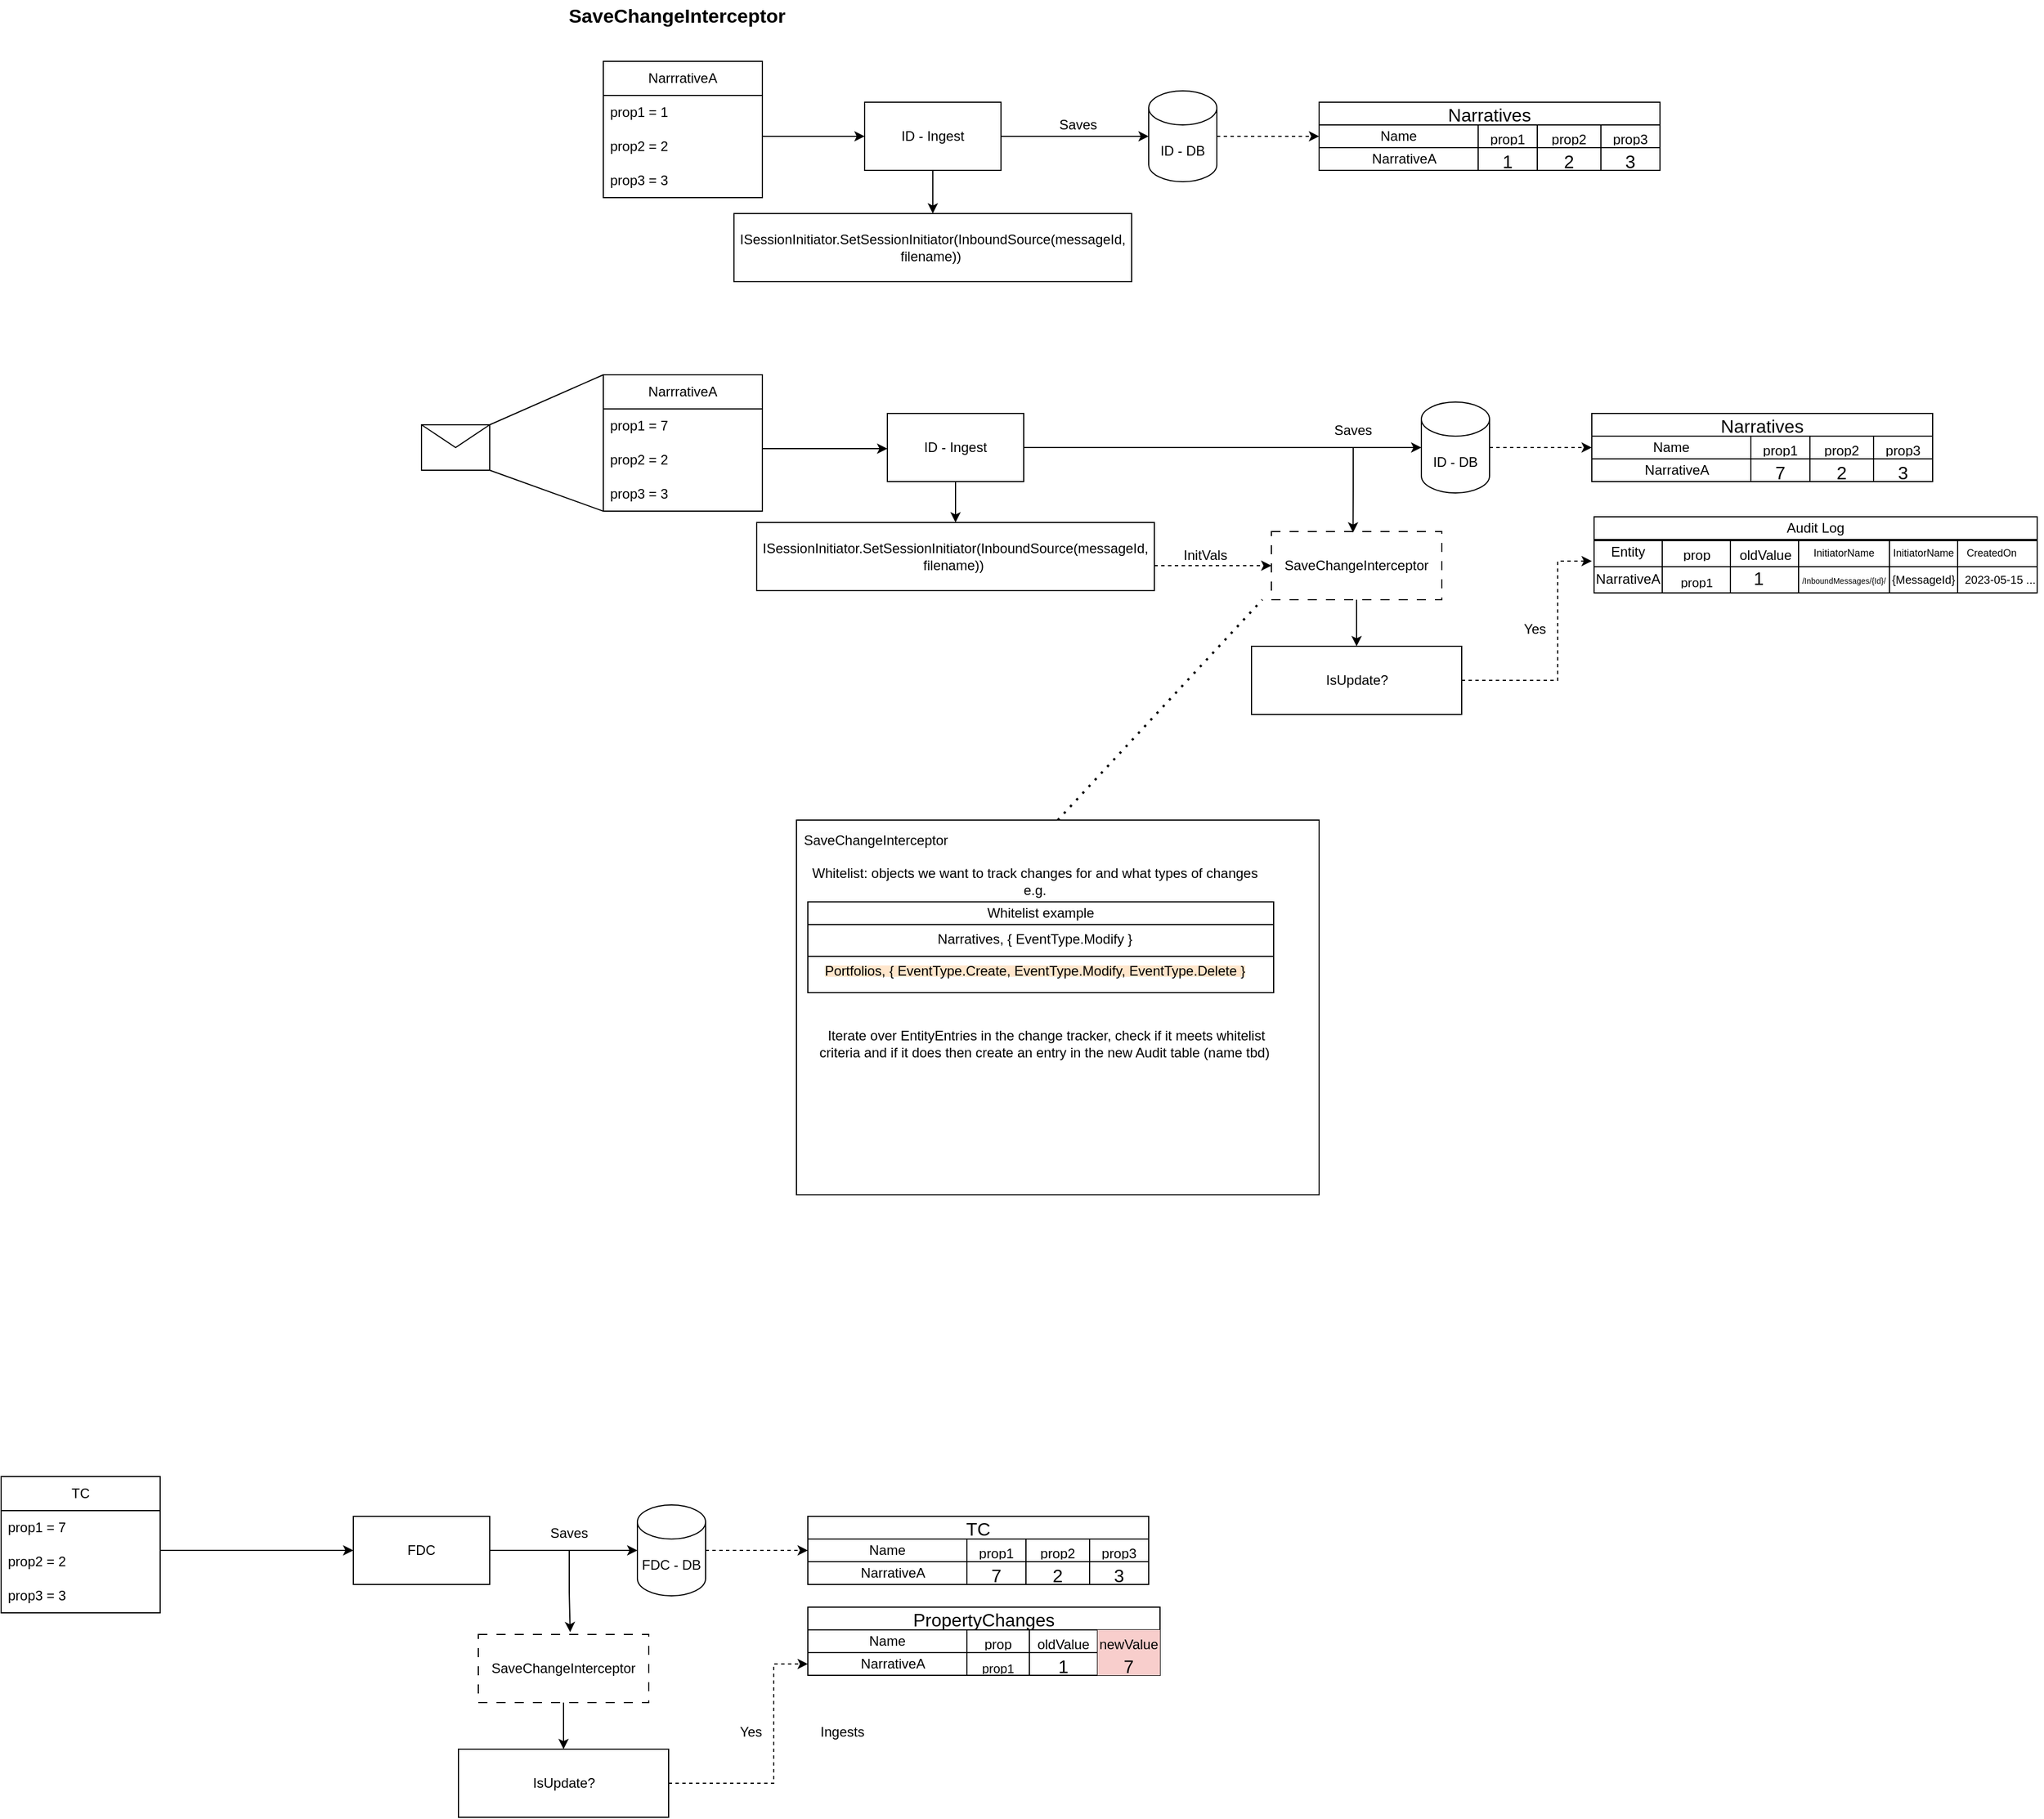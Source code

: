 <mxfile version="21.4.0" type="github" pages="2">
  <diagram name="Page-1" id="tGEptBp3FGZiE534J11y">
    <mxGraphModel dx="3375" dy="1175" grid="1" gridSize="10" guides="1" tooltips="1" connect="1" arrows="1" fold="1" page="1" pageScale="1" pageWidth="1169" pageHeight="827" math="0" shadow="0">
      <root>
        <mxCell id="0" />
        <mxCell id="1" parent="0" />
        <mxCell id="yTSs1VRWwanD6nTNHNd--1" value="&lt;font style=&quot;font-size: 17px;&quot;&gt;&lt;b&gt;SaveChangeInterceptor&lt;/b&gt;&lt;/font&gt;" style="text;html=1;strokeColor=none;fillColor=none;align=center;verticalAlign=middle;whiteSpace=wrap;rounded=0;" parent="1" vertex="1">
          <mxGeometry x="30" y="60" width="190" height="30" as="geometry" />
        </mxCell>
        <mxCell id="yTSs1VRWwanD6nTNHNd--70" style="edgeStyle=orthogonalEdgeStyle;rounded=0;orthogonalLoop=1;jettySize=auto;html=1;entryX=0;entryY=0.5;entryDx=0;entryDy=0;dashed=1;" parent="1" source="yTSs1VRWwanD6nTNHNd--2" target="yTSs1VRWwanD6nTNHNd--56" edge="1">
          <mxGeometry relative="1" as="geometry" />
        </mxCell>
        <mxCell id="yTSs1VRWwanD6nTNHNd--2" value="ID - DB" style="shape=cylinder3;whiteSpace=wrap;html=1;boundedLbl=1;backgroundOutline=1;size=15;" parent="1" vertex="1">
          <mxGeometry x="540" y="140" width="60" height="80" as="geometry" />
        </mxCell>
        <mxCell id="3TcxSZ5bxZs2HCXoMVpQ-3" value="" style="edgeStyle=orthogonalEdgeStyle;rounded=0;orthogonalLoop=1;jettySize=auto;html=1;" edge="1" parent="1" source="yTSs1VRWwanD6nTNHNd--3" target="3TcxSZ5bxZs2HCXoMVpQ-1">
          <mxGeometry relative="1" as="geometry" />
        </mxCell>
        <mxCell id="3TcxSZ5bxZs2HCXoMVpQ-4" style="edgeStyle=orthogonalEdgeStyle;rounded=0;orthogonalLoop=1;jettySize=auto;html=1;exitX=1;exitY=0.5;exitDx=0;exitDy=0;" edge="1" parent="1" source="yTSs1VRWwanD6nTNHNd--3" target="yTSs1VRWwanD6nTNHNd--2">
          <mxGeometry relative="1" as="geometry" />
        </mxCell>
        <mxCell id="yTSs1VRWwanD6nTNHNd--3" value="ID - Ingest" style="rounded=0;whiteSpace=wrap;html=1;" parent="1" vertex="1">
          <mxGeometry x="290" y="150" width="120" height="60" as="geometry" />
        </mxCell>
        <mxCell id="yTSs1VRWwanD6nTNHNd--11" value="NarrrativeA" style="swimlane;fontStyle=0;childLayout=stackLayout;horizontal=1;startSize=30;horizontalStack=0;resizeParent=1;resizeParentMax=0;resizeLast=0;collapsible=1;marginBottom=0;whiteSpace=wrap;html=1;" parent="1" vertex="1">
          <mxGeometry x="60" y="114" width="140" height="120" as="geometry" />
        </mxCell>
        <mxCell id="yTSs1VRWwanD6nTNHNd--12" value="prop1 = 1" style="text;strokeColor=none;fillColor=none;align=left;verticalAlign=middle;spacingLeft=4;spacingRight=4;overflow=hidden;points=[[0,0.5],[1,0.5]];portConstraint=eastwest;rotatable=0;whiteSpace=wrap;html=1;" parent="yTSs1VRWwanD6nTNHNd--11" vertex="1">
          <mxGeometry y="30" width="140" height="30" as="geometry" />
        </mxCell>
        <mxCell id="yTSs1VRWwanD6nTNHNd--13" value="prop2 = 2" style="text;strokeColor=none;fillColor=none;align=left;verticalAlign=middle;spacingLeft=4;spacingRight=4;overflow=hidden;points=[[0,0.5],[1,0.5]];portConstraint=eastwest;rotatable=0;whiteSpace=wrap;html=1;" parent="yTSs1VRWwanD6nTNHNd--11" vertex="1">
          <mxGeometry y="60" width="140" height="30" as="geometry" />
        </mxCell>
        <mxCell id="yTSs1VRWwanD6nTNHNd--14" value="prop3 = 3" style="text;strokeColor=none;fillColor=none;align=left;verticalAlign=middle;spacingLeft=4;spacingRight=4;overflow=hidden;points=[[0,0.5],[1,0.5]];portConstraint=eastwest;rotatable=0;whiteSpace=wrap;html=1;" parent="yTSs1VRWwanD6nTNHNd--11" vertex="1">
          <mxGeometry y="90" width="140" height="30" as="geometry" />
        </mxCell>
        <mxCell id="yTSs1VRWwanD6nTNHNd--141" value="" style="edgeStyle=orthogonalEdgeStyle;rounded=0;orthogonalLoop=1;jettySize=auto;html=1;" parent="1" source="yTSs1VRWwanD6nTNHNd--19" target="yTSs1VRWwanD6nTNHNd--140" edge="1">
          <mxGeometry relative="1" as="geometry" />
        </mxCell>
        <mxCell id="yTSs1VRWwanD6nTNHNd--19" value="SaveChangeInterceptor" style="rounded=0;whiteSpace=wrap;html=1;dashed=1;dashPattern=8 8;" parent="1" vertex="1">
          <mxGeometry x="648" y="528" width="150" height="60" as="geometry" />
        </mxCell>
        <mxCell id="yTSs1VRWwanD6nTNHNd--21" style="edgeStyle=orthogonalEdgeStyle;rounded=0;orthogonalLoop=1;jettySize=auto;html=1;" parent="1" source="yTSs1VRWwanD6nTNHNd--13" target="yTSs1VRWwanD6nTNHNd--3" edge="1">
          <mxGeometry relative="1" as="geometry">
            <Array as="points">
              <mxPoint x="230" y="180" />
              <mxPoint x="230" y="180" />
            </Array>
          </mxGeometry>
        </mxCell>
        <mxCell id="yTSs1VRWwanD6nTNHNd--23" value="Saves" style="text;html=1;strokeColor=none;fillColor=none;align=center;verticalAlign=middle;whiteSpace=wrap;rounded=0;" parent="1" vertex="1">
          <mxGeometry x="448" y="155" width="60" height="30" as="geometry" />
        </mxCell>
        <mxCell id="yTSs1VRWwanD6nTNHNd--55" value="Narratives" style="shape=table;startSize=20;container=1;collapsible=0;childLayout=tableLayout;strokeColor=default;fontSize=16;" parent="1" vertex="1">
          <mxGeometry x="690" y="150" width="300" height="60" as="geometry" />
        </mxCell>
        <mxCell id="yTSs1VRWwanD6nTNHNd--56" value="" style="shape=tableRow;horizontal=0;startSize=140;swimlaneHead=0;swimlaneBody=0;strokeColor=inherit;top=0;left=0;bottom=0;right=0;collapsible=0;dropTarget=0;fillColor=none;points=[[0,0.5],[1,0.5]];portConstraint=eastwest;fontSize=16;" parent="yTSs1VRWwanD6nTNHNd--55" vertex="1">
          <mxGeometry y="20" width="300" height="20" as="geometry" />
        </mxCell>
        <mxCell id="yTSs1VRWwanD6nTNHNd--57" value="&lt;font style=&quot;font-size: 12px;&quot;&gt;prop1&lt;/font&gt;" style="shape=partialRectangle;html=1;whiteSpace=wrap;connectable=0;strokeColor=inherit;overflow=hidden;fillColor=none;top=0;left=0;bottom=0;right=0;pointerEvents=1;fontSize=16;verticalAlign=bottom;horizontal=1;labelPosition=center;verticalLabelPosition=middle;align=center;" parent="yTSs1VRWwanD6nTNHNd--56" vertex="1">
          <mxGeometry x="140" width="52" height="20" as="geometry">
            <mxRectangle width="52" height="20" as="alternateBounds" />
          </mxGeometry>
        </mxCell>
        <mxCell id="yTSs1VRWwanD6nTNHNd--58" value="&lt;font style=&quot;font-size: 12px;&quot;&gt;prop2&lt;/font&gt;" style="shape=partialRectangle;html=1;whiteSpace=wrap;connectable=0;strokeColor=inherit;overflow=hidden;fillColor=none;top=0;left=0;bottom=0;right=0;pointerEvents=1;fontSize=16;verticalAlign=bottom;" parent="yTSs1VRWwanD6nTNHNd--56" vertex="1">
          <mxGeometry x="192" width="56" height="20" as="geometry">
            <mxRectangle width="56" height="20" as="alternateBounds" />
          </mxGeometry>
        </mxCell>
        <mxCell id="yTSs1VRWwanD6nTNHNd--59" value="&lt;font style=&quot;font-size: 12px;&quot;&gt;prop3&lt;/font&gt;" style="shape=partialRectangle;html=1;whiteSpace=wrap;connectable=0;strokeColor=inherit;overflow=hidden;fillColor=none;top=0;left=0;bottom=0;right=0;pointerEvents=1;fontSize=16;verticalAlign=bottom;" parent="yTSs1VRWwanD6nTNHNd--56" vertex="1">
          <mxGeometry x="248" width="52" height="20" as="geometry">
            <mxRectangle width="52" height="20" as="alternateBounds" />
          </mxGeometry>
        </mxCell>
        <mxCell id="yTSs1VRWwanD6nTNHNd--60" value="" style="shape=tableRow;horizontal=0;startSize=140;swimlaneHead=0;swimlaneBody=0;strokeColor=inherit;top=0;left=0;bottom=0;right=0;collapsible=0;dropTarget=0;fillColor=none;points=[[0,0.5],[1,0.5]];portConstraint=eastwest;fontSize=16;" parent="yTSs1VRWwanD6nTNHNd--55" vertex="1">
          <mxGeometry y="40" width="300" height="20" as="geometry" />
        </mxCell>
        <mxCell id="yTSs1VRWwanD6nTNHNd--61" value="1" style="shape=partialRectangle;html=1;whiteSpace=wrap;connectable=0;strokeColor=inherit;overflow=hidden;fillColor=none;top=0;left=0;bottom=0;right=0;pointerEvents=1;fontSize=16;" parent="yTSs1VRWwanD6nTNHNd--60" vertex="1">
          <mxGeometry x="140" width="52" height="20" as="geometry">
            <mxRectangle width="52" height="20" as="alternateBounds" />
          </mxGeometry>
        </mxCell>
        <mxCell id="yTSs1VRWwanD6nTNHNd--62" value="2" style="shape=partialRectangle;html=1;whiteSpace=wrap;connectable=0;strokeColor=inherit;overflow=hidden;fillColor=none;top=0;left=0;bottom=0;right=0;pointerEvents=1;fontSize=16;" parent="yTSs1VRWwanD6nTNHNd--60" vertex="1">
          <mxGeometry x="192" width="56" height="20" as="geometry">
            <mxRectangle width="56" height="20" as="alternateBounds" />
          </mxGeometry>
        </mxCell>
        <mxCell id="yTSs1VRWwanD6nTNHNd--63" value="3" style="shape=partialRectangle;html=1;whiteSpace=wrap;connectable=0;strokeColor=inherit;overflow=hidden;fillColor=none;top=0;left=0;bottom=0;right=0;pointerEvents=1;fontSize=16;" parent="yTSs1VRWwanD6nTNHNd--60" vertex="1">
          <mxGeometry x="248" width="52" height="20" as="geometry">
            <mxRectangle width="52" height="20" as="alternateBounds" />
          </mxGeometry>
        </mxCell>
        <mxCell id="yTSs1VRWwanD6nTNHNd--68" value="Name" style="text;html=1;strokeColor=none;fillColor=none;align=center;verticalAlign=middle;whiteSpace=wrap;rounded=0;" parent="1" vertex="1">
          <mxGeometry x="730" y="170" width="60" height="20" as="geometry" />
        </mxCell>
        <mxCell id="yTSs1VRWwanD6nTNHNd--69" value="NarrativeA" style="text;html=1;strokeColor=none;fillColor=none;align=center;verticalAlign=middle;whiteSpace=wrap;rounded=0;" parent="1" vertex="1">
          <mxGeometry x="730" y="190" width="70" height="20" as="geometry" />
        </mxCell>
        <mxCell id="yTSs1VRWwanD6nTNHNd--71" style="edgeStyle=orthogonalEdgeStyle;rounded=0;orthogonalLoop=1;jettySize=auto;html=1;entryX=0;entryY=0.5;entryDx=0;entryDy=0;dashed=1;" parent="1" source="yTSs1VRWwanD6nTNHNd--72" target="yTSs1VRWwanD6nTNHNd--83" edge="1">
          <mxGeometry relative="1" as="geometry" />
        </mxCell>
        <mxCell id="yTSs1VRWwanD6nTNHNd--72" value="ID - DB" style="shape=cylinder3;whiteSpace=wrap;html=1;boundedLbl=1;backgroundOutline=1;size=15;" parent="1" vertex="1">
          <mxGeometry x="780" y="414" width="60" height="80" as="geometry" />
        </mxCell>
        <mxCell id="3TcxSZ5bxZs2HCXoMVpQ-6" value="" style="edgeStyle=orthogonalEdgeStyle;rounded=0;orthogonalLoop=1;jettySize=auto;html=1;" edge="1" parent="1" source="yTSs1VRWwanD6nTNHNd--73" target="3TcxSZ5bxZs2HCXoMVpQ-5">
          <mxGeometry relative="1" as="geometry" />
        </mxCell>
        <mxCell id="yTSs1VRWwanD6nTNHNd--73" value="ID - Ingest" style="rounded=0;whiteSpace=wrap;html=1;" parent="1" vertex="1">
          <mxGeometry x="310" y="424" width="120" height="60" as="geometry" />
        </mxCell>
        <mxCell id="yTSs1VRWwanD6nTNHNd--74" style="edgeStyle=orthogonalEdgeStyle;rounded=0;orthogonalLoop=1;jettySize=auto;html=1;entryX=0;entryY=0.5;entryDx=0;entryDy=0;entryPerimeter=0;exitX=1;exitY=0.5;exitDx=0;exitDy=0;" parent="1" source="yTSs1VRWwanD6nTNHNd--73" target="yTSs1VRWwanD6nTNHNd--72" edge="1">
          <mxGeometry relative="1" as="geometry">
            <mxPoint x="785" y="454" as="sourcePoint" />
          </mxGeometry>
        </mxCell>
        <mxCell id="yTSs1VRWwanD6nTNHNd--75" value="NarrrativeA" style="swimlane;fontStyle=0;childLayout=stackLayout;horizontal=1;startSize=30;horizontalStack=0;resizeParent=1;resizeParentMax=0;resizeLast=0;collapsible=1;marginBottom=0;whiteSpace=wrap;html=1;" parent="1" vertex="1">
          <mxGeometry x="60" y="390" width="140" height="120" as="geometry" />
        </mxCell>
        <mxCell id="yTSs1VRWwanD6nTNHNd--76" value="prop1 = 7" style="text;strokeColor=none;fillColor=none;align=left;verticalAlign=middle;spacingLeft=4;spacingRight=4;overflow=hidden;points=[[0,0.5],[1,0.5]];portConstraint=eastwest;rotatable=0;whiteSpace=wrap;html=1;" parent="yTSs1VRWwanD6nTNHNd--75" vertex="1">
          <mxGeometry y="30" width="140" height="30" as="geometry" />
        </mxCell>
        <mxCell id="yTSs1VRWwanD6nTNHNd--77" value="prop2 = 2" style="text;strokeColor=none;fillColor=none;align=left;verticalAlign=middle;spacingLeft=4;spacingRight=4;overflow=hidden;points=[[0,0.5],[1,0.5]];portConstraint=eastwest;rotatable=0;whiteSpace=wrap;html=1;" parent="yTSs1VRWwanD6nTNHNd--75" vertex="1">
          <mxGeometry y="60" width="140" height="30" as="geometry" />
        </mxCell>
        <mxCell id="yTSs1VRWwanD6nTNHNd--78" value="prop3 = 3" style="text;strokeColor=none;fillColor=none;align=left;verticalAlign=middle;spacingLeft=4;spacingRight=4;overflow=hidden;points=[[0,0.5],[1,0.5]];portConstraint=eastwest;rotatable=0;whiteSpace=wrap;html=1;" parent="yTSs1VRWwanD6nTNHNd--75" vertex="1">
          <mxGeometry y="90" width="140" height="30" as="geometry" />
        </mxCell>
        <mxCell id="yTSs1VRWwanD6nTNHNd--79" style="edgeStyle=orthogonalEdgeStyle;rounded=0;orthogonalLoop=1;jettySize=auto;html=1;" parent="1" source="yTSs1VRWwanD6nTNHNd--77" target="yTSs1VRWwanD6nTNHNd--73" edge="1">
          <mxGeometry relative="1" as="geometry">
            <Array as="points">
              <mxPoint x="230" y="455" />
              <mxPoint x="230" y="455" />
            </Array>
          </mxGeometry>
        </mxCell>
        <mxCell id="yTSs1VRWwanD6nTNHNd--104" style="edgeStyle=orthogonalEdgeStyle;rounded=0;orthogonalLoop=1;jettySize=auto;html=1;exitX=0.5;exitY=1;exitDx=0;exitDy=0;entryX=0.479;entryY=0.014;entryDx=0;entryDy=0;entryPerimeter=0;" parent="1" source="yTSs1VRWwanD6nTNHNd--80" target="yTSs1VRWwanD6nTNHNd--19" edge="1">
          <mxGeometry relative="1" as="geometry">
            <Array as="points" />
          </mxGeometry>
        </mxCell>
        <mxCell id="yTSs1VRWwanD6nTNHNd--80" value="Saves" style="text;html=1;strokeColor=none;fillColor=none;align=center;verticalAlign=middle;whiteSpace=wrap;rounded=0;" parent="1" vertex="1">
          <mxGeometry x="690" y="424" width="60" height="30" as="geometry" />
        </mxCell>
        <mxCell id="yTSs1VRWwanD6nTNHNd--81" value="Ingests" style="text;html=1;align=center;verticalAlign=middle;resizable=0;points=[];autosize=1;strokeColor=none;fillColor=none;" parent="1" vertex="1">
          <mxGeometry x="240" y="1570" width="60" height="30" as="geometry" />
        </mxCell>
        <mxCell id="yTSs1VRWwanD6nTNHNd--82" value="Narratives" style="shape=table;startSize=20;container=1;collapsible=0;childLayout=tableLayout;strokeColor=default;fontSize=16;" parent="1" vertex="1">
          <mxGeometry x="930" y="424" width="300" height="60" as="geometry" />
        </mxCell>
        <mxCell id="yTSs1VRWwanD6nTNHNd--83" value="" style="shape=tableRow;horizontal=0;startSize=140;swimlaneHead=0;swimlaneBody=0;strokeColor=inherit;top=0;left=0;bottom=0;right=0;collapsible=0;dropTarget=0;fillColor=none;points=[[0,0.5],[1,0.5]];portConstraint=eastwest;fontSize=16;" parent="yTSs1VRWwanD6nTNHNd--82" vertex="1">
          <mxGeometry y="20" width="300" height="20" as="geometry" />
        </mxCell>
        <mxCell id="yTSs1VRWwanD6nTNHNd--84" value="&lt;font style=&quot;font-size: 12px;&quot;&gt;prop1&lt;/font&gt;" style="shape=partialRectangle;html=1;whiteSpace=wrap;connectable=0;strokeColor=inherit;overflow=hidden;fillColor=none;top=0;left=0;bottom=0;right=0;pointerEvents=1;fontSize=16;verticalAlign=bottom;horizontal=1;labelPosition=center;verticalLabelPosition=middle;align=center;" parent="yTSs1VRWwanD6nTNHNd--83" vertex="1">
          <mxGeometry x="140" width="52" height="20" as="geometry">
            <mxRectangle width="52" height="20" as="alternateBounds" />
          </mxGeometry>
        </mxCell>
        <mxCell id="yTSs1VRWwanD6nTNHNd--85" value="&lt;font style=&quot;font-size: 12px;&quot;&gt;prop2&lt;/font&gt;" style="shape=partialRectangle;html=1;whiteSpace=wrap;connectable=0;strokeColor=inherit;overflow=hidden;fillColor=none;top=0;left=0;bottom=0;right=0;pointerEvents=1;fontSize=16;verticalAlign=bottom;" parent="yTSs1VRWwanD6nTNHNd--83" vertex="1">
          <mxGeometry x="192" width="56" height="20" as="geometry">
            <mxRectangle width="56" height="20" as="alternateBounds" />
          </mxGeometry>
        </mxCell>
        <mxCell id="yTSs1VRWwanD6nTNHNd--86" value="&lt;font style=&quot;font-size: 12px;&quot;&gt;prop3&lt;/font&gt;" style="shape=partialRectangle;html=1;whiteSpace=wrap;connectable=0;strokeColor=inherit;overflow=hidden;fillColor=none;top=0;left=0;bottom=0;right=0;pointerEvents=1;fontSize=16;verticalAlign=bottom;" parent="yTSs1VRWwanD6nTNHNd--83" vertex="1">
          <mxGeometry x="248" width="52" height="20" as="geometry">
            <mxRectangle width="52" height="20" as="alternateBounds" />
          </mxGeometry>
        </mxCell>
        <mxCell id="yTSs1VRWwanD6nTNHNd--87" value="" style="shape=tableRow;horizontal=0;startSize=140;swimlaneHead=0;swimlaneBody=0;strokeColor=inherit;top=0;left=0;bottom=0;right=0;collapsible=0;dropTarget=0;fillColor=none;points=[[0,0.5],[1,0.5]];portConstraint=eastwest;fontSize=16;" parent="yTSs1VRWwanD6nTNHNd--82" vertex="1">
          <mxGeometry y="40" width="300" height="20" as="geometry" />
        </mxCell>
        <mxCell id="yTSs1VRWwanD6nTNHNd--88" value="7" style="shape=partialRectangle;html=1;whiteSpace=wrap;connectable=0;strokeColor=inherit;overflow=hidden;fillColor=none;top=0;left=0;bottom=0;right=0;pointerEvents=1;fontSize=16;" parent="yTSs1VRWwanD6nTNHNd--87" vertex="1">
          <mxGeometry x="140" width="52" height="20" as="geometry">
            <mxRectangle width="52" height="20" as="alternateBounds" />
          </mxGeometry>
        </mxCell>
        <mxCell id="yTSs1VRWwanD6nTNHNd--89" value="2" style="shape=partialRectangle;html=1;whiteSpace=wrap;connectable=0;strokeColor=inherit;overflow=hidden;fillColor=none;top=0;left=0;bottom=0;right=0;pointerEvents=1;fontSize=16;" parent="yTSs1VRWwanD6nTNHNd--87" vertex="1">
          <mxGeometry x="192" width="56" height="20" as="geometry">
            <mxRectangle width="56" height="20" as="alternateBounds" />
          </mxGeometry>
        </mxCell>
        <mxCell id="yTSs1VRWwanD6nTNHNd--90" value="3" style="shape=partialRectangle;html=1;whiteSpace=wrap;connectable=0;strokeColor=inherit;overflow=hidden;fillColor=none;top=0;left=0;bottom=0;right=0;pointerEvents=1;fontSize=16;" parent="yTSs1VRWwanD6nTNHNd--87" vertex="1">
          <mxGeometry x="248" width="52" height="20" as="geometry">
            <mxRectangle width="52" height="20" as="alternateBounds" />
          </mxGeometry>
        </mxCell>
        <mxCell id="yTSs1VRWwanD6nTNHNd--91" value="Name" style="text;html=1;strokeColor=none;fillColor=none;align=center;verticalAlign=middle;whiteSpace=wrap;rounded=0;" parent="1" vertex="1">
          <mxGeometry x="970" y="444" width="60" height="20" as="geometry" />
        </mxCell>
        <mxCell id="yTSs1VRWwanD6nTNHNd--92" value="NarrativeA" style="text;html=1;strokeColor=none;fillColor=none;align=center;verticalAlign=middle;whiteSpace=wrap;rounded=0;" parent="1" vertex="1">
          <mxGeometry x="970" y="464" width="70" height="20" as="geometry" />
        </mxCell>
        <mxCell id="yTSs1VRWwanD6nTNHNd--142" style="edgeStyle=orthogonalEdgeStyle;rounded=0;orthogonalLoop=1;jettySize=auto;html=1;entryX=0;entryY=0.5;entryDx=0;entryDy=0;dashed=1;" parent="1" source="yTSs1VRWwanD6nTNHNd--140" edge="1">
          <mxGeometry relative="1" as="geometry">
            <mxPoint x="930" y="554" as="targetPoint" />
            <Array as="points">
              <mxPoint x="900" y="659" />
              <mxPoint x="900" y="554" />
            </Array>
          </mxGeometry>
        </mxCell>
        <mxCell id="yTSs1VRWwanD6nTNHNd--140" value="IsUpdate?" style="rounded=0;whiteSpace=wrap;html=1;" parent="1" vertex="1">
          <mxGeometry x="630.5" y="629" width="185" height="60" as="geometry" />
        </mxCell>
        <mxCell id="yTSs1VRWwanD6nTNHNd--144" value="Yes" style="text;html=1;strokeColor=none;fillColor=none;align=center;verticalAlign=middle;whiteSpace=wrap;rounded=0;rotation=0;" parent="1" vertex="1">
          <mxGeometry x="850" y="599" width="60" height="30" as="geometry" />
        </mxCell>
        <mxCell id="yTSs1VRWwanD6nTNHNd--147" value="" style="edgeStyle=orthogonalEdgeStyle;rounded=0;orthogonalLoop=1;jettySize=auto;html=1;" parent="1" source="yTSs1VRWwanD6nTNHNd--148" target="yTSs1VRWwanD6nTNHNd--183" edge="1">
          <mxGeometry relative="1" as="geometry" />
        </mxCell>
        <mxCell id="yTSs1VRWwanD6nTNHNd--148" value="SaveChangeInterceptor" style="rounded=0;whiteSpace=wrap;html=1;dashed=1;dashPattern=8 8;" parent="1" vertex="1">
          <mxGeometry x="-50" y="1499" width="150" height="60" as="geometry" />
        </mxCell>
        <mxCell id="yTSs1VRWwanD6nTNHNd--149" style="edgeStyle=orthogonalEdgeStyle;rounded=0;orthogonalLoop=1;jettySize=auto;html=1;entryX=0;entryY=0.5;entryDx=0;entryDy=0;dashed=1;" parent="1" source="yTSs1VRWwanD6nTNHNd--150" target="yTSs1VRWwanD6nTNHNd--161" edge="1">
          <mxGeometry relative="1" as="geometry" />
        </mxCell>
        <mxCell id="yTSs1VRWwanD6nTNHNd--150" value="FDC - DB" style="shape=cylinder3;whiteSpace=wrap;html=1;boundedLbl=1;backgroundOutline=1;size=15;" parent="1" vertex="1">
          <mxGeometry x="90" y="1385" width="60" height="80" as="geometry" />
        </mxCell>
        <mxCell id="yTSs1VRWwanD6nTNHNd--151" value="FDC" style="rounded=0;whiteSpace=wrap;html=1;" parent="1" vertex="1">
          <mxGeometry x="-160" y="1395" width="120" height="60" as="geometry" />
        </mxCell>
        <mxCell id="yTSs1VRWwanD6nTNHNd--152" style="edgeStyle=orthogonalEdgeStyle;rounded=0;orthogonalLoop=1;jettySize=auto;html=1;entryX=0;entryY=0.5;entryDx=0;entryDy=0;entryPerimeter=0;exitX=1;exitY=0.5;exitDx=0;exitDy=0;" parent="1" source="yTSs1VRWwanD6nTNHNd--151" target="yTSs1VRWwanD6nTNHNd--150" edge="1">
          <mxGeometry relative="1" as="geometry">
            <mxPoint x="95" y="1425" as="sourcePoint" />
          </mxGeometry>
        </mxCell>
        <mxCell id="yTSs1VRWwanD6nTNHNd--153" value="TC" style="swimlane;fontStyle=0;childLayout=stackLayout;horizontal=1;startSize=30;horizontalStack=0;resizeParent=1;resizeParentMax=0;resizeLast=0;collapsible=1;marginBottom=0;whiteSpace=wrap;html=1;" parent="1" vertex="1">
          <mxGeometry x="-470" y="1360" width="140" height="120" as="geometry" />
        </mxCell>
        <mxCell id="yTSs1VRWwanD6nTNHNd--154" value="prop1 = 7" style="text;strokeColor=none;fillColor=none;align=left;verticalAlign=middle;spacingLeft=4;spacingRight=4;overflow=hidden;points=[[0,0.5],[1,0.5]];portConstraint=eastwest;rotatable=0;whiteSpace=wrap;html=1;" parent="yTSs1VRWwanD6nTNHNd--153" vertex="1">
          <mxGeometry y="30" width="140" height="30" as="geometry" />
        </mxCell>
        <mxCell id="yTSs1VRWwanD6nTNHNd--155" value="prop2 = 2" style="text;strokeColor=none;fillColor=none;align=left;verticalAlign=middle;spacingLeft=4;spacingRight=4;overflow=hidden;points=[[0,0.5],[1,0.5]];portConstraint=eastwest;rotatable=0;whiteSpace=wrap;html=1;" parent="yTSs1VRWwanD6nTNHNd--153" vertex="1">
          <mxGeometry y="60" width="140" height="30" as="geometry" />
        </mxCell>
        <mxCell id="yTSs1VRWwanD6nTNHNd--156" value="prop3 = 3" style="text;strokeColor=none;fillColor=none;align=left;verticalAlign=middle;spacingLeft=4;spacingRight=4;overflow=hidden;points=[[0,0.5],[1,0.5]];portConstraint=eastwest;rotatable=0;whiteSpace=wrap;html=1;" parent="yTSs1VRWwanD6nTNHNd--153" vertex="1">
          <mxGeometry y="90" width="140" height="30" as="geometry" />
        </mxCell>
        <mxCell id="yTSs1VRWwanD6nTNHNd--157" style="edgeStyle=orthogonalEdgeStyle;rounded=0;orthogonalLoop=1;jettySize=auto;html=1;" parent="1" source="yTSs1VRWwanD6nTNHNd--155" target="yTSs1VRWwanD6nTNHNd--151" edge="1">
          <mxGeometry relative="1" as="geometry">
            <Array as="points">
              <mxPoint x="-300" y="1425" />
              <mxPoint x="-300" y="1425" />
            </Array>
          </mxGeometry>
        </mxCell>
        <mxCell id="yTSs1VRWwanD6nTNHNd--158" style="edgeStyle=orthogonalEdgeStyle;rounded=0;orthogonalLoop=1;jettySize=auto;html=1;exitX=0.5;exitY=1;exitDx=0;exitDy=0;entryX=0.539;entryY=-0.033;entryDx=0;entryDy=0;entryPerimeter=0;" parent="1" source="yTSs1VRWwanD6nTNHNd--159" target="yTSs1VRWwanD6nTNHNd--148" edge="1">
          <mxGeometry relative="1" as="geometry" />
        </mxCell>
        <mxCell id="yTSs1VRWwanD6nTNHNd--159" value="Saves" style="text;html=1;strokeColor=none;fillColor=none;align=center;verticalAlign=middle;whiteSpace=wrap;rounded=0;" parent="1" vertex="1">
          <mxGeometry y="1395" width="60" height="30" as="geometry" />
        </mxCell>
        <mxCell id="yTSs1VRWwanD6nTNHNd--160" value="TC" style="shape=table;startSize=20;container=1;collapsible=0;childLayout=tableLayout;strokeColor=default;fontSize=16;" parent="1" vertex="1">
          <mxGeometry x="240" y="1395" width="300" height="60" as="geometry" />
        </mxCell>
        <mxCell id="yTSs1VRWwanD6nTNHNd--161" value="" style="shape=tableRow;horizontal=0;startSize=140;swimlaneHead=0;swimlaneBody=0;strokeColor=inherit;top=0;left=0;bottom=0;right=0;collapsible=0;dropTarget=0;fillColor=none;points=[[0,0.5],[1,0.5]];portConstraint=eastwest;fontSize=16;" parent="yTSs1VRWwanD6nTNHNd--160" vertex="1">
          <mxGeometry y="20" width="300" height="20" as="geometry" />
        </mxCell>
        <mxCell id="yTSs1VRWwanD6nTNHNd--162" value="&lt;font style=&quot;font-size: 12px;&quot;&gt;prop1&lt;/font&gt;" style="shape=partialRectangle;html=1;whiteSpace=wrap;connectable=0;strokeColor=inherit;overflow=hidden;fillColor=none;top=0;left=0;bottom=0;right=0;pointerEvents=1;fontSize=16;verticalAlign=bottom;horizontal=1;labelPosition=center;verticalLabelPosition=middle;align=center;" parent="yTSs1VRWwanD6nTNHNd--161" vertex="1">
          <mxGeometry x="140" width="52" height="20" as="geometry">
            <mxRectangle width="52" height="20" as="alternateBounds" />
          </mxGeometry>
        </mxCell>
        <mxCell id="yTSs1VRWwanD6nTNHNd--163" value="&lt;font style=&quot;font-size: 12px;&quot;&gt;prop2&lt;/font&gt;" style="shape=partialRectangle;html=1;whiteSpace=wrap;connectable=0;strokeColor=inherit;overflow=hidden;fillColor=none;top=0;left=0;bottom=0;right=0;pointerEvents=1;fontSize=16;verticalAlign=bottom;" parent="yTSs1VRWwanD6nTNHNd--161" vertex="1">
          <mxGeometry x="192" width="56" height="20" as="geometry">
            <mxRectangle width="56" height="20" as="alternateBounds" />
          </mxGeometry>
        </mxCell>
        <mxCell id="yTSs1VRWwanD6nTNHNd--164" value="&lt;font style=&quot;font-size: 12px;&quot;&gt;prop3&lt;/font&gt;" style="shape=partialRectangle;html=1;whiteSpace=wrap;connectable=0;strokeColor=inherit;overflow=hidden;fillColor=none;top=0;left=0;bottom=0;right=0;pointerEvents=1;fontSize=16;verticalAlign=bottom;" parent="yTSs1VRWwanD6nTNHNd--161" vertex="1">
          <mxGeometry x="248" width="52" height="20" as="geometry">
            <mxRectangle width="52" height="20" as="alternateBounds" />
          </mxGeometry>
        </mxCell>
        <mxCell id="yTSs1VRWwanD6nTNHNd--165" value="" style="shape=tableRow;horizontal=0;startSize=140;swimlaneHead=0;swimlaneBody=0;strokeColor=inherit;top=0;left=0;bottom=0;right=0;collapsible=0;dropTarget=0;fillColor=none;points=[[0,0.5],[1,0.5]];portConstraint=eastwest;fontSize=16;" parent="yTSs1VRWwanD6nTNHNd--160" vertex="1">
          <mxGeometry y="40" width="300" height="20" as="geometry" />
        </mxCell>
        <mxCell id="yTSs1VRWwanD6nTNHNd--166" value="7" style="shape=partialRectangle;html=1;whiteSpace=wrap;connectable=0;strokeColor=inherit;overflow=hidden;fillColor=none;top=0;left=0;bottom=0;right=0;pointerEvents=1;fontSize=16;" parent="yTSs1VRWwanD6nTNHNd--165" vertex="1">
          <mxGeometry x="140" width="52" height="20" as="geometry">
            <mxRectangle width="52" height="20" as="alternateBounds" />
          </mxGeometry>
        </mxCell>
        <mxCell id="yTSs1VRWwanD6nTNHNd--167" value="2" style="shape=partialRectangle;html=1;whiteSpace=wrap;connectable=0;strokeColor=inherit;overflow=hidden;fillColor=none;top=0;left=0;bottom=0;right=0;pointerEvents=1;fontSize=16;" parent="yTSs1VRWwanD6nTNHNd--165" vertex="1">
          <mxGeometry x="192" width="56" height="20" as="geometry">
            <mxRectangle width="56" height="20" as="alternateBounds" />
          </mxGeometry>
        </mxCell>
        <mxCell id="yTSs1VRWwanD6nTNHNd--168" value="3" style="shape=partialRectangle;html=1;whiteSpace=wrap;connectable=0;strokeColor=inherit;overflow=hidden;fillColor=none;top=0;left=0;bottom=0;right=0;pointerEvents=1;fontSize=16;" parent="yTSs1VRWwanD6nTNHNd--165" vertex="1">
          <mxGeometry x="248" width="52" height="20" as="geometry">
            <mxRectangle width="52" height="20" as="alternateBounds" />
          </mxGeometry>
        </mxCell>
        <mxCell id="yTSs1VRWwanD6nTNHNd--169" value="Name" style="text;html=1;strokeColor=none;fillColor=none;align=center;verticalAlign=middle;whiteSpace=wrap;rounded=0;" parent="1" vertex="1">
          <mxGeometry x="280" y="1415" width="60" height="20" as="geometry" />
        </mxCell>
        <mxCell id="yTSs1VRWwanD6nTNHNd--170" value="NarrativeA" style="text;html=1;strokeColor=none;fillColor=none;align=center;verticalAlign=middle;whiteSpace=wrap;rounded=0;" parent="1" vertex="1">
          <mxGeometry x="280" y="1435" width="70" height="20" as="geometry" />
        </mxCell>
        <mxCell id="yTSs1VRWwanD6nTNHNd--171" value="PropertyChanges" style="shape=table;startSize=20;container=1;collapsible=0;childLayout=tableLayout;strokeColor=default;fontSize=16;" parent="1" vertex="1">
          <mxGeometry x="240" y="1475" width="310" height="60" as="geometry" />
        </mxCell>
        <mxCell id="yTSs1VRWwanD6nTNHNd--172" value="" style="shape=tableRow;horizontal=0;startSize=140;swimlaneHead=0;swimlaneBody=0;strokeColor=inherit;top=0;left=0;bottom=0;right=0;collapsible=0;dropTarget=0;fillColor=none;points=[[0,0.5],[1,0.5]];portConstraint=eastwest;fontSize=16;" parent="yTSs1VRWwanD6nTNHNd--171" vertex="1">
          <mxGeometry y="20" width="310" height="20" as="geometry" />
        </mxCell>
        <mxCell id="yTSs1VRWwanD6nTNHNd--173" value="&lt;font style=&quot;font-size: 12px;&quot;&gt;prop&lt;/font&gt;" style="shape=partialRectangle;html=1;whiteSpace=wrap;connectable=0;strokeColor=inherit;overflow=hidden;fillColor=none;top=0;left=0;bottom=0;right=0;pointerEvents=1;fontSize=16;verticalAlign=bottom;horizontal=1;labelPosition=center;verticalLabelPosition=middle;align=center;" parent="yTSs1VRWwanD6nTNHNd--172" vertex="1">
          <mxGeometry x="140" width="55" height="20" as="geometry">
            <mxRectangle width="55" height="20" as="alternateBounds" />
          </mxGeometry>
        </mxCell>
        <mxCell id="yTSs1VRWwanD6nTNHNd--174" value="&lt;font style=&quot;font-size: 12px;&quot;&gt;oldValue&lt;/font&gt;" style="shape=partialRectangle;html=1;whiteSpace=wrap;connectable=0;strokeColor=inherit;overflow=hidden;fillColor=none;top=0;left=0;bottom=0;right=0;pointerEvents=1;fontSize=16;verticalAlign=bottom;" parent="yTSs1VRWwanD6nTNHNd--172" vertex="1">
          <mxGeometry x="195" width="60" height="20" as="geometry">
            <mxRectangle width="60" height="20" as="alternateBounds" />
          </mxGeometry>
        </mxCell>
        <mxCell id="yTSs1VRWwanD6nTNHNd--175" value="&lt;font style=&quot;font-size: 12px;&quot;&gt;newValue&lt;/font&gt;" style="shape=partialRectangle;html=1;whiteSpace=wrap;connectable=0;strokeColor=#b85450;overflow=hidden;fillColor=#f8cecc;top=0;left=0;bottom=0;right=0;pointerEvents=1;fontSize=16;verticalAlign=bottom;" parent="yTSs1VRWwanD6nTNHNd--172" vertex="1">
          <mxGeometry x="255" width="55" height="20" as="geometry">
            <mxRectangle width="55" height="20" as="alternateBounds" />
          </mxGeometry>
        </mxCell>
        <mxCell id="yTSs1VRWwanD6nTNHNd--176" value="" style="shape=tableRow;horizontal=0;startSize=140;swimlaneHead=0;swimlaneBody=0;strokeColor=inherit;top=0;left=0;bottom=0;right=0;collapsible=0;dropTarget=0;fillColor=none;points=[[0,0.5],[1,0.5]];portConstraint=eastwest;fontSize=16;" parent="yTSs1VRWwanD6nTNHNd--171" vertex="1">
          <mxGeometry y="40" width="310" height="20" as="geometry" />
        </mxCell>
        <mxCell id="yTSs1VRWwanD6nTNHNd--177" value="&lt;font style=&quot;font-size: 11px;&quot;&gt;prop1&lt;/font&gt;" style="shape=partialRectangle;html=1;whiteSpace=wrap;connectable=0;strokeColor=inherit;overflow=hidden;fillColor=none;top=0;left=0;bottom=0;right=0;pointerEvents=1;fontSize=16;" parent="yTSs1VRWwanD6nTNHNd--176" vertex="1">
          <mxGeometry x="140" width="55" height="20" as="geometry">
            <mxRectangle width="55" height="20" as="alternateBounds" />
          </mxGeometry>
        </mxCell>
        <mxCell id="yTSs1VRWwanD6nTNHNd--178" value="1" style="shape=partialRectangle;html=1;whiteSpace=wrap;connectable=0;strokeColor=inherit;overflow=hidden;fillColor=none;top=0;left=0;bottom=0;right=0;pointerEvents=1;fontSize=16;" parent="yTSs1VRWwanD6nTNHNd--176" vertex="1">
          <mxGeometry x="195" width="60" height="20" as="geometry">
            <mxRectangle width="60" height="20" as="alternateBounds" />
          </mxGeometry>
        </mxCell>
        <mxCell id="yTSs1VRWwanD6nTNHNd--179" value="7" style="shape=partialRectangle;html=1;whiteSpace=wrap;connectable=0;strokeColor=#b85450;overflow=hidden;fillColor=#f8cecc;top=0;left=0;bottom=0;right=0;pointerEvents=1;fontSize=16;" parent="yTSs1VRWwanD6nTNHNd--176" vertex="1">
          <mxGeometry x="255" width="55" height="20" as="geometry">
            <mxRectangle width="55" height="20" as="alternateBounds" />
          </mxGeometry>
        </mxCell>
        <mxCell id="yTSs1VRWwanD6nTNHNd--180" value="Name" style="text;html=1;strokeColor=none;fillColor=none;align=center;verticalAlign=middle;whiteSpace=wrap;rounded=0;" parent="1" vertex="1">
          <mxGeometry x="280" y="1495" width="60" height="20" as="geometry" />
        </mxCell>
        <mxCell id="yTSs1VRWwanD6nTNHNd--181" value="NarrativeA" style="text;html=1;strokeColor=none;fillColor=none;align=center;verticalAlign=middle;whiteSpace=wrap;rounded=0;" parent="1" vertex="1">
          <mxGeometry x="280" y="1515" width="70" height="20" as="geometry" />
        </mxCell>
        <mxCell id="yTSs1VRWwanD6nTNHNd--182" style="edgeStyle=orthogonalEdgeStyle;rounded=0;orthogonalLoop=1;jettySize=auto;html=1;entryX=0;entryY=0.5;entryDx=0;entryDy=0;dashed=1;" parent="1" source="yTSs1VRWwanD6nTNHNd--183" target="yTSs1VRWwanD6nTNHNd--176" edge="1">
          <mxGeometry relative="1" as="geometry">
            <mxPoint x="160" y="1580" as="targetPoint" />
            <Array as="points">
              <mxPoint x="210" y="1630" />
              <mxPoint x="210" y="1525" />
            </Array>
          </mxGeometry>
        </mxCell>
        <mxCell id="yTSs1VRWwanD6nTNHNd--183" value="IsUpdate?" style="rounded=0;whiteSpace=wrap;html=1;" parent="1" vertex="1">
          <mxGeometry x="-67.5" y="1600" width="185" height="60" as="geometry" />
        </mxCell>
        <mxCell id="yTSs1VRWwanD6nTNHNd--184" value="Yes" style="text;html=1;strokeColor=none;fillColor=none;align=center;verticalAlign=middle;whiteSpace=wrap;rounded=0;rotation=0;" parent="1" vertex="1">
          <mxGeometry x="160" y="1570" width="60" height="30" as="geometry" />
        </mxCell>
        <mxCell id="ZWjIvehVjLbOtGVygPy2-1" value="" style="rounded=0;whiteSpace=wrap;html=1;" parent="1" vertex="1">
          <mxGeometry x="230" y="782" width="460" height="330" as="geometry" />
        </mxCell>
        <mxCell id="ZWjIvehVjLbOtGVygPy2-4" value="" style="rounded=0;whiteSpace=wrap;html=1;fillColor=#ffe6cc;strokeColor=none;" parent="1" vertex="1">
          <mxGeometry x="255" y="910" width="370" height="10" as="geometry" />
        </mxCell>
        <mxCell id="ZWjIvehVjLbOtGVygPy2-2" value="&#xa;&lt;span style=&quot;color: rgb(0, 0, 0); font-family: Helvetica; font-size: 12px; font-style: normal; font-variant-ligatures: normal; font-variant-caps: normal; font-weight: 400; letter-spacing: normal; orphans: 2; text-align: center; text-indent: 0px; text-transform: none; widows: 2; word-spacing: 0px; -webkit-text-stroke-width: 0px; background-color: rgb(251, 251, 251); text-decoration-thickness: initial; text-decoration-style: initial; text-decoration-color: initial; float: none; display: inline !important;&quot;&gt;SaveChangeInterceptor&lt;/span&gt;&#xa;&#xa;" style="text;html=1;strokeColor=none;fillColor=none;align=center;verticalAlign=middle;whiteSpace=wrap;rounded=0;" parent="1" vertex="1">
          <mxGeometry x="270" y="792" width="60" height="30" as="geometry" />
        </mxCell>
        <mxCell id="ZWjIvehVjLbOtGVygPy2-3" value="Whitelist: objects we want to track changes for and what types of changes e.g.&lt;br&gt;&lt;br&gt;&lt;br&gt;Narratives, { EventType.Modify }&lt;br&gt;&lt;br&gt;Portfolios, { EventType.Create, EventType.Modify, EventType.Delete }" style="text;html=1;strokeColor=none;fillColor=none;align=center;verticalAlign=middle;whiteSpace=wrap;rounded=0;" parent="1" vertex="1">
          <mxGeometry x="240" y="812" width="400" height="120" as="geometry" />
        </mxCell>
        <mxCell id="ZWjIvehVjLbOtGVygPy2-5" value="Iterate over EntityEntries in the change tracker, check if it meets whitelist criteria and if it does then create an entry in the new Audit table (name tbd)&amp;nbsp;" style="text;html=1;strokeColor=none;fillColor=none;align=center;verticalAlign=middle;whiteSpace=wrap;rounded=0;" parent="1" vertex="1">
          <mxGeometry x="245" y="939" width="410" height="80" as="geometry" />
        </mxCell>
        <mxCell id="ZWjIvehVjLbOtGVygPy2-6" value="Whitelist example" style="swimlane;fontStyle=0;childLayout=stackLayout;horizontal=1;startSize=20;horizontalStack=0;resizeParent=1;resizeParentMax=0;resizeLast=0;collapsible=1;marginBottom=0;whiteSpace=wrap;html=1;" parent="1" vertex="1">
          <mxGeometry x="240" y="854" width="410" height="80" as="geometry" />
        </mxCell>
        <mxCell id="ZWjIvehVjLbOtGVygPy2-11" value="" style="endArrow=none;html=1;rounded=0;exitX=0;exitY=0.75;exitDx=0;exitDy=0;" parent="1" source="ZWjIvehVjLbOtGVygPy2-3" edge="1">
          <mxGeometry width="50" height="50" relative="1" as="geometry">
            <mxPoint x="740" y="829" as="sourcePoint" />
            <mxPoint x="650" y="902" as="targetPoint" />
          </mxGeometry>
        </mxCell>
        <mxCell id="ZWjIvehVjLbOtGVygPy2-13" value="" style="endArrow=none;dashed=1;html=1;dashPattern=1 3;strokeWidth=2;rounded=0;exitX=0.5;exitY=0;exitDx=0;exitDy=0;" parent="1" source="ZWjIvehVjLbOtGVygPy2-1" edge="1">
          <mxGeometry width="50" height="50" relative="1" as="geometry">
            <mxPoint x="590" y="638" as="sourcePoint" />
            <mxPoint x="640" y="588" as="targetPoint" />
          </mxGeometry>
        </mxCell>
        <mxCell id="3TcxSZ5bxZs2HCXoMVpQ-1" value="ISessionInitiator.SetSessionInitiator(InboundSource(messageId, filename))&amp;nbsp;" style="rounded=0;whiteSpace=wrap;html=1;" vertex="1" parent="1">
          <mxGeometry x="175" y="248" width="350" height="60" as="geometry" />
        </mxCell>
        <mxCell id="3TcxSZ5bxZs2HCXoMVpQ-7" value="" style="edgeStyle=orthogonalEdgeStyle;rounded=0;orthogonalLoop=1;jettySize=auto;html=1;dashed=1;" edge="1" parent="1" source="3TcxSZ5bxZs2HCXoMVpQ-5" target="yTSs1VRWwanD6nTNHNd--19">
          <mxGeometry relative="1" as="geometry">
            <Array as="points">
              <mxPoint x="570" y="558" />
              <mxPoint x="570" y="558" />
            </Array>
          </mxGeometry>
        </mxCell>
        <mxCell id="3TcxSZ5bxZs2HCXoMVpQ-5" value="ISessionInitiator.SetSessionInitiator(InboundSource(messageId, filename))&amp;nbsp;" style="rounded=0;whiteSpace=wrap;html=1;" vertex="1" parent="1">
          <mxGeometry x="195" y="520" width="350" height="60" as="geometry" />
        </mxCell>
        <mxCell id="3TcxSZ5bxZs2HCXoMVpQ-8" value="InitVals" style="text;html=1;strokeColor=none;fillColor=none;align=center;verticalAlign=middle;whiteSpace=wrap;rounded=0;" vertex="1" parent="1">
          <mxGeometry x="560" y="534" width="60" height="30" as="geometry" />
        </mxCell>
        <mxCell id="3TcxSZ5bxZs2HCXoMVpQ-9" value="" style="shape=message;html=1;html=1;outlineConnect=0;labelPosition=center;verticalLabelPosition=bottom;align=center;verticalAlign=top;" vertex="1" parent="1">
          <mxGeometry x="-100" y="434" width="60" height="40" as="geometry" />
        </mxCell>
        <mxCell id="3TcxSZ5bxZs2HCXoMVpQ-10" value="" style="endArrow=none;html=1;rounded=0;entryX=0;entryY=0;entryDx=0;entryDy=0;" edge="1" parent="1" target="yTSs1VRWwanD6nTNHNd--75">
          <mxGeometry width="50" height="50" relative="1" as="geometry">
            <mxPoint x="-40" y="434" as="sourcePoint" />
            <mxPoint x="10" y="384" as="targetPoint" />
          </mxGeometry>
        </mxCell>
        <mxCell id="3TcxSZ5bxZs2HCXoMVpQ-11" value="" style="endArrow=none;html=1;rounded=0;exitX=0;exitY=1.002;exitDx=0;exitDy=0;exitPerimeter=0;" edge="1" parent="1" source="yTSs1VRWwanD6nTNHNd--78">
          <mxGeometry width="50" height="50" relative="1" as="geometry">
            <mxPoint x="-90" y="524" as="sourcePoint" />
            <mxPoint x="-40" y="474" as="targetPoint" />
          </mxGeometry>
        </mxCell>
        <mxCell id="3TcxSZ5bxZs2HCXoMVpQ-18" value="" style="shape=table;startSize=0;container=1;collapsible=0;childLayout=tableLayout;fontSize=16;movable=1;resizable=1;rotatable=1;deletable=1;editable=1;locked=0;connectable=1;" vertex="1" parent="1">
          <mxGeometry x="932" y="536" width="180" height="46" as="geometry" />
        </mxCell>
        <mxCell id="3TcxSZ5bxZs2HCXoMVpQ-19" value="" style="shape=tableRow;horizontal=0;startSize=0;swimlaneHead=0;swimlaneBody=0;strokeColor=inherit;top=0;left=0;bottom=0;right=0;collapsible=0;dropTarget=0;fillColor=none;points=[[0,0.5],[1,0.5]];portConstraint=eastwest;fontSize=16;movable=1;resizable=1;rotatable=1;deletable=1;editable=1;locked=0;connectable=1;" vertex="1" parent="3TcxSZ5bxZs2HCXoMVpQ-18">
          <mxGeometry width="180" height="23" as="geometry" />
        </mxCell>
        <mxCell id="3TcxSZ5bxZs2HCXoMVpQ-20" value="" style="shape=partialRectangle;html=1;whiteSpace=wrap;connectable=1;strokeColor=inherit;overflow=hidden;fillColor=none;top=0;left=0;bottom=0;right=0;pointerEvents=1;fontSize=16;movable=1;resizable=1;rotatable=1;deletable=1;editable=1;locked=0;" vertex="1" parent="3TcxSZ5bxZs2HCXoMVpQ-19">
          <mxGeometry width="60" height="23" as="geometry">
            <mxRectangle width="60" height="23" as="alternateBounds" />
          </mxGeometry>
        </mxCell>
        <mxCell id="3TcxSZ5bxZs2HCXoMVpQ-21" value="" style="shape=partialRectangle;html=1;whiteSpace=wrap;connectable=1;strokeColor=inherit;overflow=hidden;fillColor=none;top=0;left=0;bottom=0;right=0;pointerEvents=1;fontSize=16;movable=1;resizable=1;rotatable=1;deletable=1;editable=1;locked=0;" vertex="1" parent="3TcxSZ5bxZs2HCXoMVpQ-19">
          <mxGeometry x="60" width="60" height="23" as="geometry">
            <mxRectangle width="60" height="23" as="alternateBounds" />
          </mxGeometry>
        </mxCell>
        <mxCell id="3TcxSZ5bxZs2HCXoMVpQ-22" value="" style="shape=partialRectangle;html=1;whiteSpace=wrap;connectable=1;strokeColor=inherit;overflow=hidden;fillColor=none;top=0;left=0;bottom=0;right=0;pointerEvents=1;fontSize=16;movable=1;resizable=1;rotatable=1;deletable=1;editable=1;locked=0;" vertex="1" parent="3TcxSZ5bxZs2HCXoMVpQ-19">
          <mxGeometry x="120" width="60" height="23" as="geometry">
            <mxRectangle width="60" height="23" as="alternateBounds" />
          </mxGeometry>
        </mxCell>
        <mxCell id="3TcxSZ5bxZs2HCXoMVpQ-23" value="" style="shape=tableRow;horizontal=0;startSize=0;swimlaneHead=0;swimlaneBody=0;strokeColor=inherit;top=0;left=0;bottom=0;right=0;collapsible=0;dropTarget=0;fillColor=none;points=[[0,0.5],[1,0.5]];portConstraint=eastwest;fontSize=16;movable=1;resizable=1;rotatable=1;deletable=1;editable=1;locked=0;connectable=1;" vertex="1" parent="3TcxSZ5bxZs2HCXoMVpQ-18">
          <mxGeometry y="23" width="180" height="23" as="geometry" />
        </mxCell>
        <mxCell id="3TcxSZ5bxZs2HCXoMVpQ-24" value="" style="shape=partialRectangle;html=1;whiteSpace=wrap;connectable=1;strokeColor=inherit;overflow=hidden;fillColor=none;top=0;left=0;bottom=0;right=0;pointerEvents=1;fontSize=16;movable=1;resizable=1;rotatable=1;deletable=1;editable=1;locked=0;" vertex="1" parent="3TcxSZ5bxZs2HCXoMVpQ-23">
          <mxGeometry width="60" height="23" as="geometry">
            <mxRectangle width="60" height="23" as="alternateBounds" />
          </mxGeometry>
        </mxCell>
        <mxCell id="3TcxSZ5bxZs2HCXoMVpQ-25" value="" style="shape=partialRectangle;html=1;whiteSpace=wrap;connectable=1;strokeColor=inherit;overflow=hidden;fillColor=none;top=0;left=0;bottom=0;right=0;pointerEvents=1;fontSize=16;movable=1;resizable=1;rotatable=1;deletable=1;editable=1;locked=0;" vertex="1" parent="3TcxSZ5bxZs2HCXoMVpQ-23">
          <mxGeometry x="60" width="60" height="23" as="geometry">
            <mxRectangle width="60" height="23" as="alternateBounds" />
          </mxGeometry>
        </mxCell>
        <mxCell id="3TcxSZ5bxZs2HCXoMVpQ-26" value="" style="shape=partialRectangle;html=1;whiteSpace=wrap;connectable=1;strokeColor=inherit;overflow=hidden;fillColor=none;top=0;left=0;bottom=0;right=0;pointerEvents=1;fontSize=16;movable=1;resizable=1;rotatable=1;deletable=1;editable=1;locked=0;" vertex="1" parent="3TcxSZ5bxZs2HCXoMVpQ-23">
          <mxGeometry x="120" width="60" height="23" as="geometry">
            <mxRectangle width="60" height="23" as="alternateBounds" />
          </mxGeometry>
        </mxCell>
        <mxCell id="3TcxSZ5bxZs2HCXoMVpQ-31" value="Entity" style="text;html=1;strokeColor=none;fillColor=none;align=center;verticalAlign=middle;whiteSpace=wrap;rounded=0;movable=1;resizable=1;rotatable=1;deletable=1;editable=1;locked=0;connectable=1;" vertex="1" parent="1">
          <mxGeometry x="932" y="536" width="60" height="20" as="geometry" />
        </mxCell>
        <mxCell id="3TcxSZ5bxZs2HCXoMVpQ-32" value="NarrativeA" style="text;html=1;strokeColor=none;fillColor=none;align=center;verticalAlign=middle;whiteSpace=wrap;rounded=0;movable=1;resizable=1;rotatable=1;deletable=1;editable=1;locked=0;connectable=1;" vertex="1" parent="1">
          <mxGeometry x="927" y="560" width="70" height="20" as="geometry" />
        </mxCell>
        <mxCell id="3TcxSZ5bxZs2HCXoMVpQ-33" value="&lt;font style=&quot;font-size: 12px;&quot;&gt;prop&lt;/font&gt;" style="shape=partialRectangle;html=1;whiteSpace=wrap;connectable=1;strokeColor=inherit;overflow=hidden;fillColor=none;top=0;left=0;bottom=0;right=0;pointerEvents=1;fontSize=16;verticalAlign=bottom;horizontal=1;labelPosition=center;verticalLabelPosition=middle;align=center;movable=1;resizable=1;rotatable=1;deletable=1;editable=1;locked=0;" vertex="1" parent="1">
          <mxGeometry x="991.5" y="536" width="61" height="20" as="geometry">
            <mxRectangle width="61" height="20" as="alternateBounds" />
          </mxGeometry>
        </mxCell>
        <mxCell id="3TcxSZ5bxZs2HCXoMVpQ-34" value="&lt;font style=&quot;font-size: 12px;&quot;&gt;oldValue&lt;/font&gt;" style="shape=partialRectangle;html=1;whiteSpace=wrap;connectable=1;strokeColor=inherit;overflow=hidden;fillColor=none;top=0;left=0;bottom=0;right=0;pointerEvents=1;fontSize=16;verticalAlign=bottom;movable=1;resizable=1;rotatable=1;deletable=1;editable=1;locked=0;" vertex="1" parent="1">
          <mxGeometry x="1049" y="536" width="68" height="20" as="geometry">
            <mxRectangle width="68" height="20" as="alternateBounds" />
          </mxGeometry>
        </mxCell>
        <mxCell id="3TcxSZ5bxZs2HCXoMVpQ-35" value="1" style="shape=partialRectangle;html=1;whiteSpace=wrap;connectable=1;strokeColor=inherit;overflow=hidden;fillColor=none;top=0;left=0;bottom=0;right=0;pointerEvents=1;fontSize=16;direction=south;movable=1;resizable=1;rotatable=1;deletable=1;editable=1;locked=0;" vertex="1" parent="1">
          <mxGeometry x="1067" y="535" width="20" height="68" as="geometry">
            <mxRectangle width="68" height="20" as="alternateBounds" />
          </mxGeometry>
        </mxCell>
        <mxCell id="3TcxSZ5bxZs2HCXoMVpQ-37" value="&lt;font style=&quot;font-size: 11px;&quot;&gt;prop1&lt;/font&gt;" style="shape=partialRectangle;html=1;whiteSpace=wrap;connectable=1;strokeColor=inherit;overflow=hidden;fillColor=none;top=0;left=0;bottom=0;right=0;pointerEvents=1;fontSize=16;verticalAlign=bottom;movable=1;resizable=1;rotatable=1;deletable=1;editable=1;locked=0;" vertex="1" parent="1">
          <mxGeometry x="991.5" y="560" width="61" height="20" as="geometry">
            <mxRectangle width="61" height="20" as="alternateBounds" />
          </mxGeometry>
        </mxCell>
        <mxCell id="3TcxSZ5bxZs2HCXoMVpQ-38" value="" style="shape=table;startSize=0;container=1;collapsible=0;childLayout=tableLayout;fontSize=16;movable=1;resizable=1;rotatable=1;deletable=1;editable=1;locked=0;connectable=1;" vertex="1" parent="1">
          <mxGeometry x="1112" y="536" width="210" height="46" as="geometry" />
        </mxCell>
        <mxCell id="3TcxSZ5bxZs2HCXoMVpQ-39" value="" style="shape=tableRow;horizontal=0;startSize=0;swimlaneHead=0;swimlaneBody=0;strokeColor=inherit;top=0;left=0;bottom=0;right=0;collapsible=0;dropTarget=0;fillColor=none;points=[[0,0.5],[1,0.5]];portConstraint=eastwest;fontSize=16;movable=1;resizable=1;rotatable=1;deletable=1;editable=1;locked=0;connectable=1;" vertex="1" parent="3TcxSZ5bxZs2HCXoMVpQ-38">
          <mxGeometry width="210" height="23" as="geometry" />
        </mxCell>
        <mxCell id="3TcxSZ5bxZs2HCXoMVpQ-40" value="" style="shape=partialRectangle;html=1;whiteSpace=wrap;connectable=1;strokeColor=inherit;overflow=hidden;fillColor=none;top=0;left=0;bottom=0;right=0;pointerEvents=1;fontSize=16;movable=1;resizable=1;rotatable=1;deletable=1;editable=1;locked=0;" vertex="1" parent="3TcxSZ5bxZs2HCXoMVpQ-39">
          <mxGeometry width="80" height="23" as="geometry">
            <mxRectangle width="80" height="23" as="alternateBounds" />
          </mxGeometry>
        </mxCell>
        <mxCell id="3TcxSZ5bxZs2HCXoMVpQ-41" value="" style="shape=partialRectangle;html=1;whiteSpace=wrap;connectable=1;strokeColor=inherit;overflow=hidden;fillColor=none;top=0;left=0;bottom=0;right=0;pointerEvents=1;fontSize=16;movable=1;resizable=1;rotatable=1;deletable=1;editable=1;locked=0;" vertex="1" parent="3TcxSZ5bxZs2HCXoMVpQ-39">
          <mxGeometry x="80" width="60" height="23" as="geometry">
            <mxRectangle width="60" height="23" as="alternateBounds" />
          </mxGeometry>
        </mxCell>
        <mxCell id="3TcxSZ5bxZs2HCXoMVpQ-42" value="" style="shape=partialRectangle;html=1;whiteSpace=wrap;connectable=1;strokeColor=inherit;overflow=hidden;fillColor=none;top=0;left=0;bottom=0;right=0;pointerEvents=1;fontSize=16;movable=1;resizable=1;rotatable=1;deletable=1;editable=1;locked=0;" vertex="1" parent="3TcxSZ5bxZs2HCXoMVpQ-39">
          <mxGeometry x="140" width="70" height="23" as="geometry">
            <mxRectangle width="70" height="23" as="alternateBounds" />
          </mxGeometry>
        </mxCell>
        <mxCell id="3TcxSZ5bxZs2HCXoMVpQ-43" value="" style="shape=tableRow;horizontal=0;startSize=0;swimlaneHead=0;swimlaneBody=0;strokeColor=inherit;top=0;left=0;bottom=0;right=0;collapsible=0;dropTarget=0;fillColor=none;points=[[0,0.5],[1,0.5]];portConstraint=eastwest;fontSize=16;movable=1;resizable=1;rotatable=1;deletable=1;editable=1;locked=0;connectable=1;" vertex="1" parent="3TcxSZ5bxZs2HCXoMVpQ-38">
          <mxGeometry y="23" width="210" height="23" as="geometry" />
        </mxCell>
        <mxCell id="3TcxSZ5bxZs2HCXoMVpQ-44" value="" style="shape=partialRectangle;html=1;whiteSpace=wrap;connectable=1;strokeColor=inherit;overflow=hidden;fillColor=none;top=0;left=0;bottom=0;right=0;pointerEvents=1;fontSize=16;movable=1;resizable=1;rotatable=1;deletable=1;editable=1;locked=0;" vertex="1" parent="3TcxSZ5bxZs2HCXoMVpQ-43">
          <mxGeometry width="80" height="23" as="geometry">
            <mxRectangle width="80" height="23" as="alternateBounds" />
          </mxGeometry>
        </mxCell>
        <mxCell id="3TcxSZ5bxZs2HCXoMVpQ-45" value="" style="shape=partialRectangle;html=1;whiteSpace=wrap;connectable=1;strokeColor=inherit;overflow=hidden;fillColor=none;top=0;left=0;bottom=0;right=0;pointerEvents=1;fontSize=16;movable=1;resizable=1;rotatable=1;deletable=1;editable=1;locked=0;" vertex="1" parent="3TcxSZ5bxZs2HCXoMVpQ-43">
          <mxGeometry x="80" width="60" height="23" as="geometry">
            <mxRectangle width="60" height="23" as="alternateBounds" />
          </mxGeometry>
        </mxCell>
        <mxCell id="3TcxSZ5bxZs2HCXoMVpQ-46" value="" style="shape=partialRectangle;html=1;whiteSpace=wrap;connectable=1;strokeColor=inherit;overflow=hidden;fillColor=none;top=0;left=0;bottom=0;right=0;pointerEvents=1;fontSize=16;movable=1;resizable=1;rotatable=1;deletable=1;editable=1;locked=0;" vertex="1" parent="3TcxSZ5bxZs2HCXoMVpQ-43">
          <mxGeometry x="140" width="70" height="23" as="geometry">
            <mxRectangle width="70" height="23" as="alternateBounds" />
          </mxGeometry>
        </mxCell>
        <mxCell id="3TcxSZ5bxZs2HCXoMVpQ-47" value="&lt;font style=&quot;font-size: 9px;&quot;&gt;InitiatorName&lt;/font&gt;" style="text;html=1;strokeColor=none;fillColor=none;align=center;verticalAlign=middle;whiteSpace=wrap;rounded=0;movable=1;resizable=1;rotatable=1;deletable=1;editable=1;locked=0;connectable=1;" vertex="1" parent="1">
          <mxGeometry x="1122" y="536" width="60" height="20" as="geometry" />
        </mxCell>
        <mxCell id="3TcxSZ5bxZs2HCXoMVpQ-48" value="&lt;font style=&quot;font-size: 7px;&quot;&gt;/InboundMessages/{Id}/&lt;/font&gt;" style="text;html=1;strokeColor=none;fillColor=none;align=center;verticalAlign=middle;whiteSpace=wrap;rounded=0;movable=1;resizable=1;rotatable=1;deletable=1;editable=1;locked=0;connectable=1;" vertex="1" parent="1">
          <mxGeometry x="1122" y="560" width="60" height="20" as="geometry" />
        </mxCell>
        <mxCell id="3TcxSZ5bxZs2HCXoMVpQ-49" value="&lt;font style=&quot;font-size: 9px;&quot;&gt;InitiatorName&lt;/font&gt;" style="text;html=1;strokeColor=none;fillColor=none;align=center;verticalAlign=middle;whiteSpace=wrap;rounded=0;movable=1;resizable=1;rotatable=1;deletable=1;editable=1;locked=0;connectable=1;" vertex="1" parent="1">
          <mxGeometry x="1192" y="536" width="60" height="20" as="geometry" />
        </mxCell>
        <mxCell id="3TcxSZ5bxZs2HCXoMVpQ-50" value="&lt;font style=&quot;font-size: 10px;&quot;&gt;{MessageId}&lt;/font&gt;" style="text;html=1;strokeColor=none;fillColor=none;align=center;verticalAlign=middle;whiteSpace=wrap;rounded=0;movable=1;resizable=1;rotatable=1;deletable=1;editable=1;locked=0;connectable=1;" vertex="1" parent="1">
          <mxGeometry x="1192" y="560" width="60" height="20" as="geometry" />
        </mxCell>
        <mxCell id="3TcxSZ5bxZs2HCXoMVpQ-51" value="&lt;font style=&quot;font-size: 9px;&quot;&gt;CreatedOn&lt;/font&gt;" style="text;html=1;strokeColor=none;fillColor=none;align=center;verticalAlign=middle;whiteSpace=wrap;rounded=0;movable=1;resizable=1;rotatable=1;deletable=1;editable=1;locked=0;connectable=1;" vertex="1" parent="1">
          <mxGeometry x="1252" y="536" width="60" height="20" as="geometry" />
        </mxCell>
        <mxCell id="3TcxSZ5bxZs2HCXoMVpQ-53" value="Audit Log" style="rounded=0;whiteSpace=wrap;html=1;movable=1;resizable=1;rotatable=1;deletable=1;editable=1;locked=0;connectable=1;" vertex="1" parent="1">
          <mxGeometry x="932" y="515" width="390" height="20" as="geometry" />
        </mxCell>
        <mxCell id="3TcxSZ5bxZs2HCXoMVpQ-54" value="&lt;font style=&quot;font-size: 10px;&quot;&gt;2023-05-15 ...&lt;/font&gt;" style="text;html=1;strokeColor=none;fillColor=none;align=center;verticalAlign=middle;whiteSpace=wrap;rounded=0;movable=1;resizable=1;rotatable=1;deletable=1;editable=1;locked=0;connectable=1;" vertex="1" parent="1">
          <mxGeometry x="1252" y="560" width="75" height="20" as="geometry" />
        </mxCell>
      </root>
    </mxGraphModel>
  </diagram>
  <diagram id="TGUQCo1IwyqSN4bvWt65" name="DP Diff">
    <mxGraphModel dx="1434" dy="764" grid="1" gridSize="10" guides="1" tooltips="1" connect="1" arrows="1" fold="1" page="1" pageScale="1" pageWidth="1169" pageHeight="827" math="0" shadow="0">
      <root>
        <mxCell id="0" />
        <mxCell id="1" parent="0" />
      </root>
    </mxGraphModel>
  </diagram>
</mxfile>
